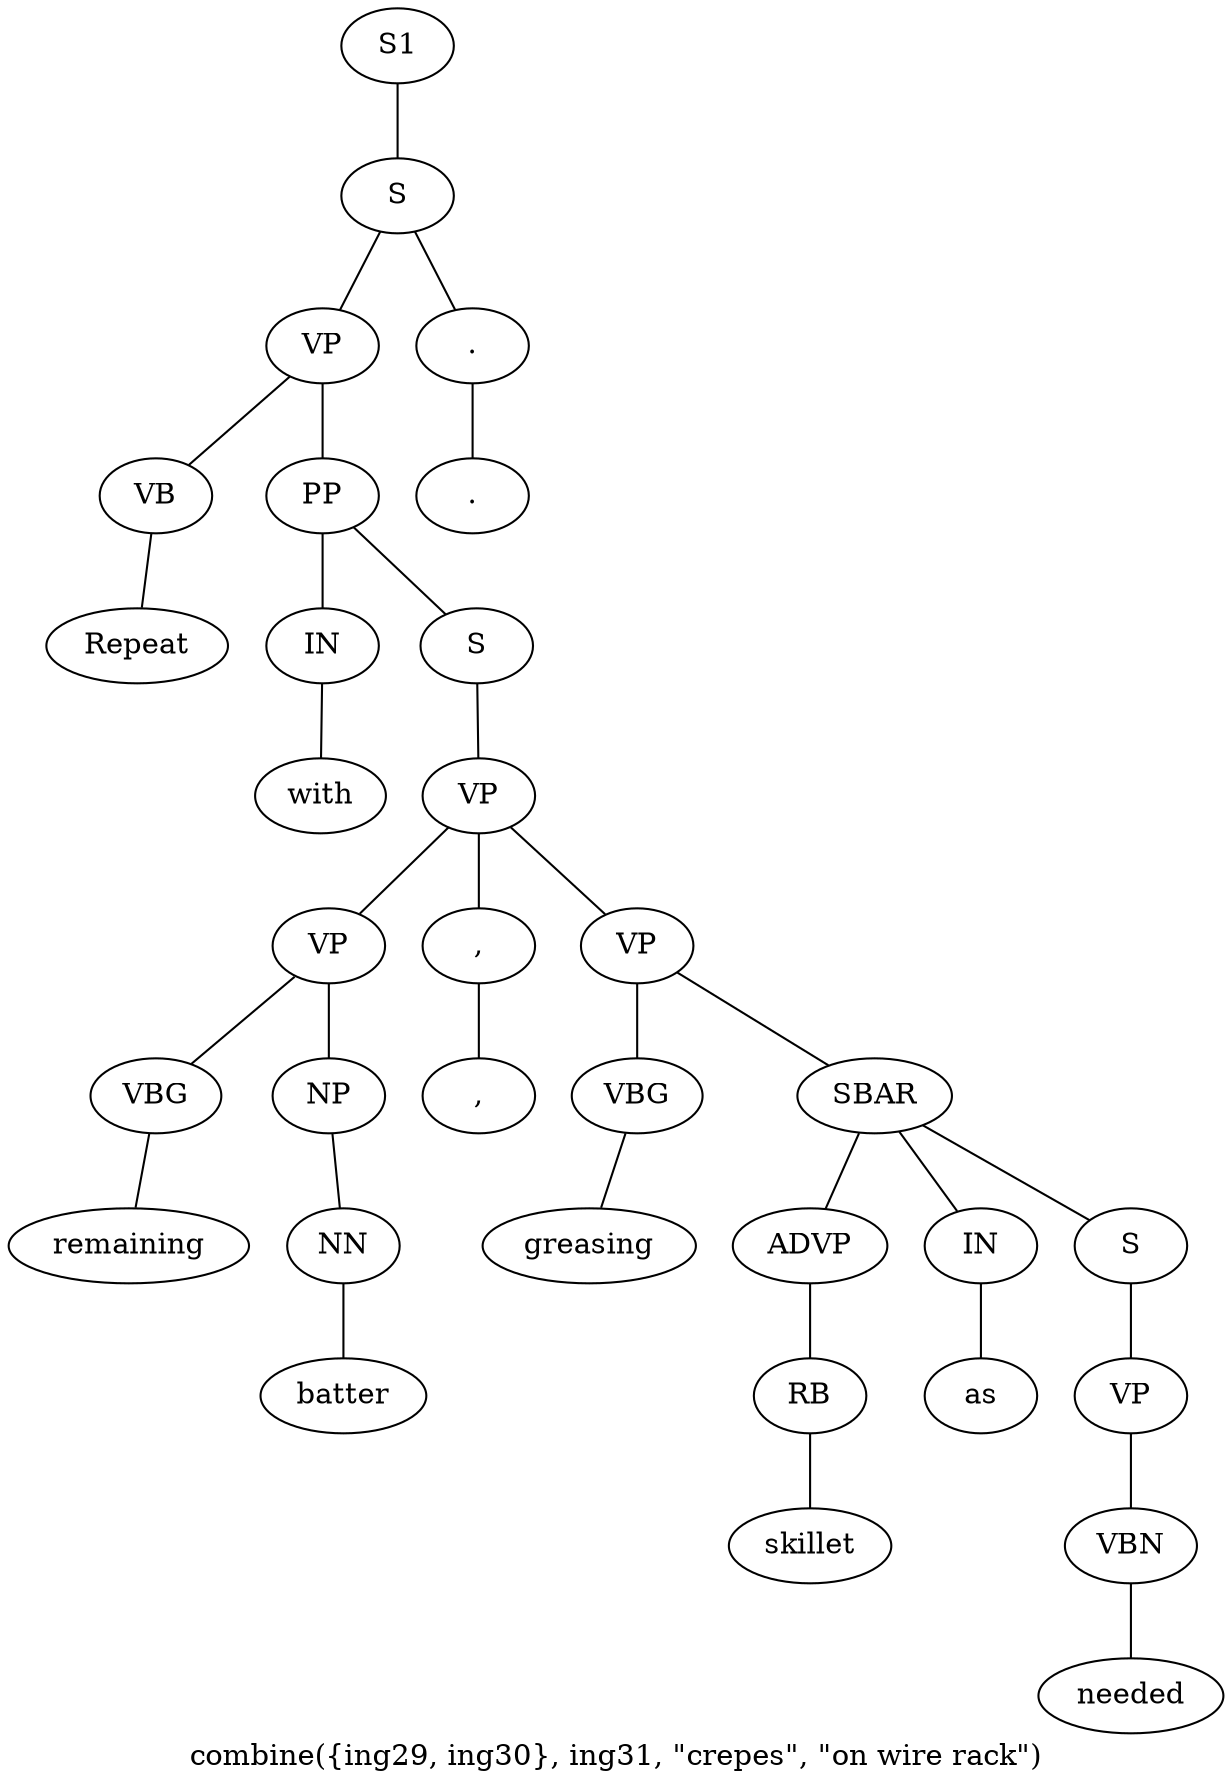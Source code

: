 graph SyntaxGraph {
	label = "combine({ing29, ing30}, ing31, \"crepes\", \"on wire rack\")";
	Node0 [label="S1"];
	Node1 [label="S"];
	Node2 [label="VP"];
	Node3 [label="VB"];
	Node4 [label="Repeat"];
	Node5 [label="PP"];
	Node6 [label="IN"];
	Node7 [label="with"];
	Node8 [label="S"];
	Node9 [label="VP"];
	Node10 [label="VP"];
	Node11 [label="VBG"];
	Node12 [label="remaining"];
	Node13 [label="NP"];
	Node14 [label="NN"];
	Node15 [label="batter"];
	Node16 [label=","];
	Node17 [label=","];
	Node18 [label="VP"];
	Node19 [label="VBG"];
	Node20 [label="greasing"];
	Node21 [label="SBAR"];
	Node22 [label="ADVP"];
	Node23 [label="RB"];
	Node24 [label="skillet"];
	Node25 [label="IN"];
	Node26 [label="as"];
	Node27 [label="S"];
	Node28 [label="VP"];
	Node29 [label="VBN"];
	Node30 [label="needed"];
	Node31 [label="."];
	Node32 [label="."];

	Node0 -- Node1;
	Node1 -- Node2;
	Node1 -- Node31;
	Node2 -- Node3;
	Node2 -- Node5;
	Node3 -- Node4;
	Node5 -- Node6;
	Node5 -- Node8;
	Node6 -- Node7;
	Node8 -- Node9;
	Node9 -- Node10;
	Node9 -- Node16;
	Node9 -- Node18;
	Node10 -- Node11;
	Node10 -- Node13;
	Node11 -- Node12;
	Node13 -- Node14;
	Node14 -- Node15;
	Node16 -- Node17;
	Node18 -- Node19;
	Node18 -- Node21;
	Node19 -- Node20;
	Node21 -- Node22;
	Node21 -- Node25;
	Node21 -- Node27;
	Node22 -- Node23;
	Node23 -- Node24;
	Node25 -- Node26;
	Node27 -- Node28;
	Node28 -- Node29;
	Node29 -- Node30;
	Node31 -- Node32;
}
